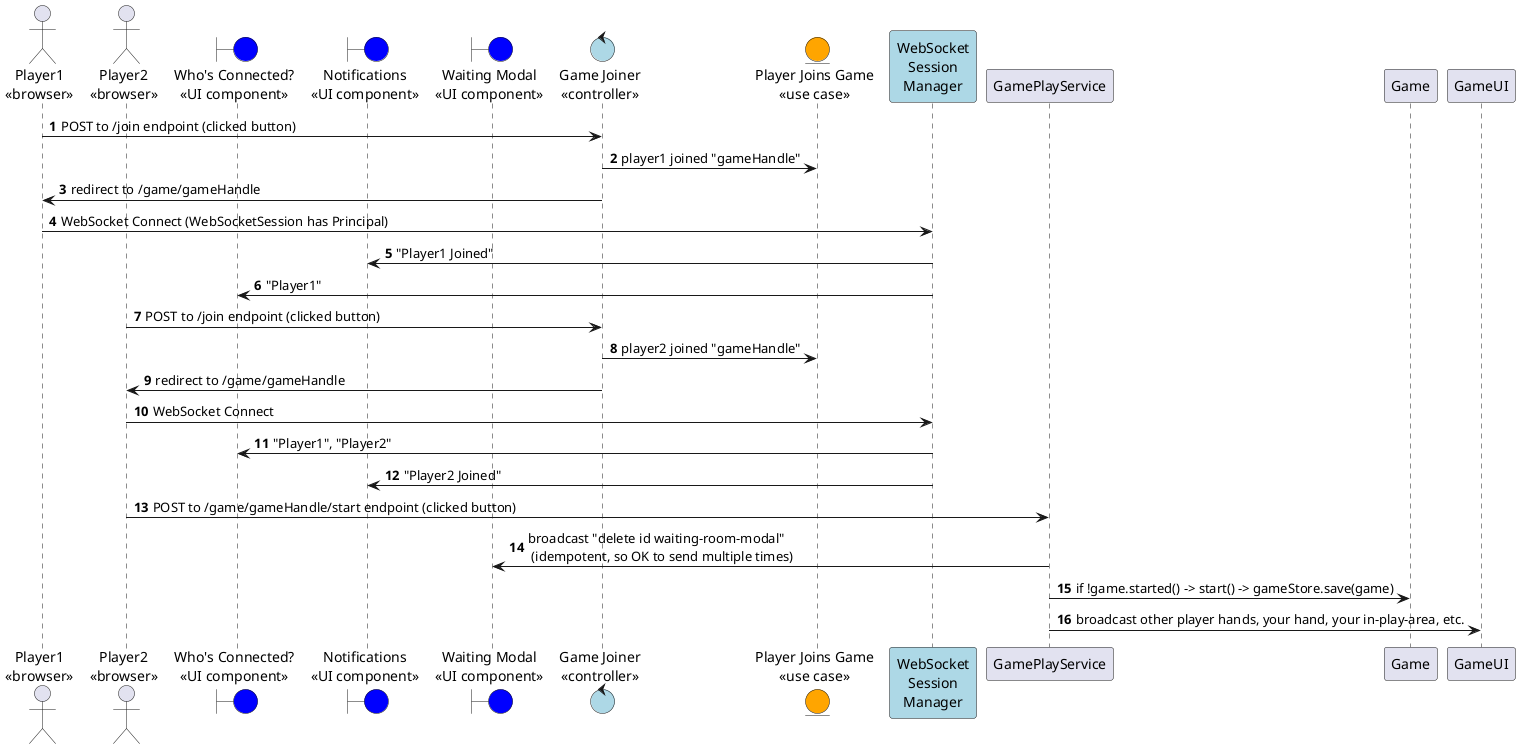 @startuml
'https://plantuml.com/sequence-diagram

autonumber

actor "Player1\n<<browser>>" as Player1
actor "Player2\n<<browser>>" as Player2
boundary "Who's Connected?\n<<UI component>>" as WhoHere #blue
boundary "Notifications\n<<UI component>>" as Notifications #blue
boundary "Waiting Modal\n<<UI component>>" as WaitingRoom #blue
control "Game Joiner\n<<controller>>" as GameJoiner #lightblue
entity "Player Joins Game\n<<use case>>" as PlayerJoinsGame #orange
participant "WebSocket\nSession\nManager" as WebSocketMgr #lightblue

Player1 -> GameJoiner: POST to /join endpoint (clicked button)
GameJoiner -> PlayerJoinsGame: player1 joined "gameHandle"
GameJoiner -> Player1: redirect to /game/gameHandle
Player1 -> WebSocketMgr: WebSocket Connect (WebSocketSession has Principal)
WebSocketMgr -> Notifications: "Player1 Joined"
WebSocketMgr -> WhoHere: "Player1"

Player2 -> GameJoiner: POST to /join endpoint (clicked button)
GameJoiner -> PlayerJoinsGame: player2 joined "gameHandle"
GameJoiner -> Player2: redirect to /game/gameHandle
Player2 -> WebSocketMgr: WebSocket Connect
WebSocketMgr -> WhoHere: "Player1", "Player2"
WebSocketMgr -> Notifications: "Player2 Joined"

Player2 -> GamePlayService: POST to /game/gameHandle/start endpoint (clicked button)
GamePlayService -> WaitingRoom: broadcast "delete id waiting-room-modal" \n (idempotent, so OK to send multiple times)
GamePlayService -> Game: if !game.started() -> start() -> gameStore.save(game)
GamePlayService -> GameUI: broadcast other player hands, your hand, your in-play-area, etc.

@enduml
